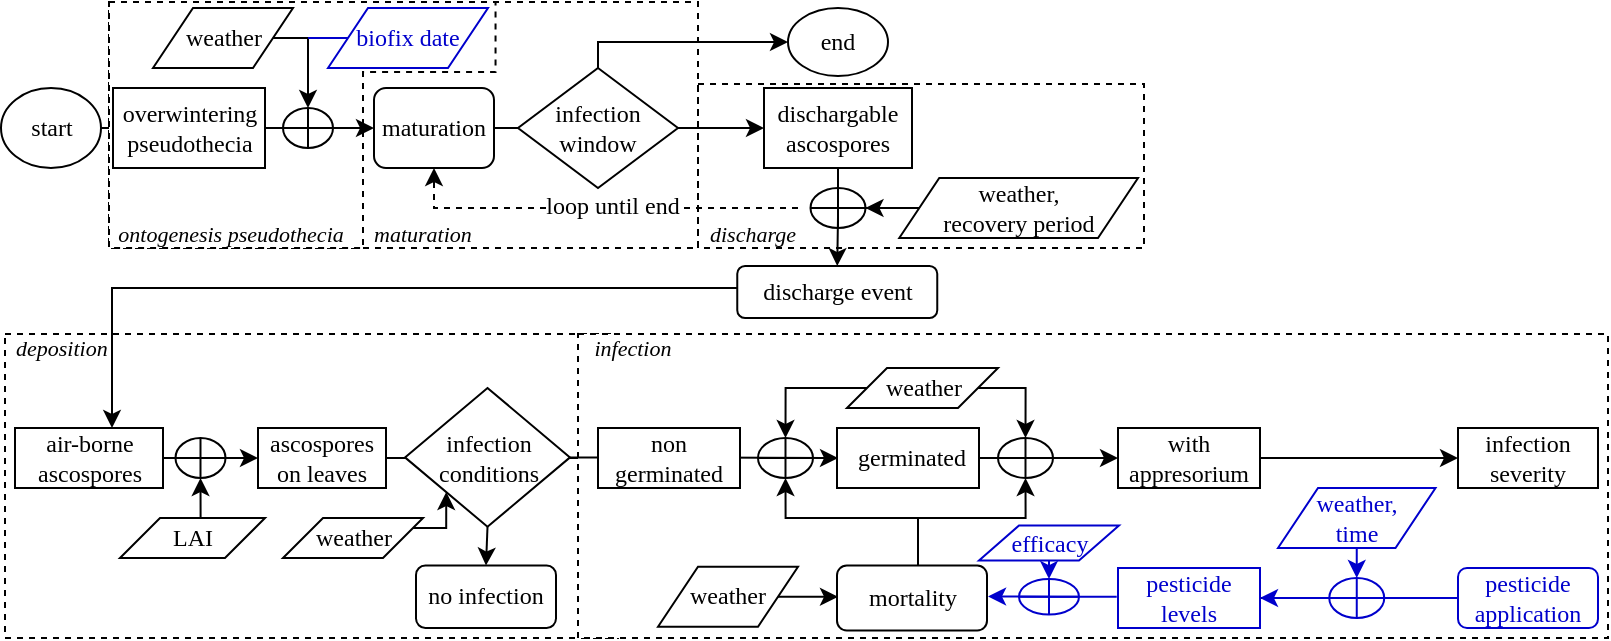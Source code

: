 <mxfile version="26.2.14">
  <diagram id="C5RBs43oDa-KdzZeNtuy" name="Page-1">
    <mxGraphModel dx="1188" dy="647" grid="1" gridSize="10" guides="1" tooltips="1" connect="1" arrows="1" fold="1" page="1" pageScale="1" pageWidth="827" pageHeight="1169" math="0" shadow="0">
      <root>
        <mxCell id="WIyWlLk6GJQsqaUBKTNV-0" />
        <mxCell id="WIyWlLk6GJQsqaUBKTNV-1" parent="WIyWlLk6GJQsqaUBKTNV-0" />
        <mxCell id="WfUPQIMs4kQUlM3TKjNA-17" value="" style="rounded=0;whiteSpace=wrap;html=1;dashed=1;" parent="WIyWlLk6GJQsqaUBKTNV-1" vertex="1">
          <mxGeometry x="350" y="78" width="223" height="82" as="geometry" />
        </mxCell>
        <mxCell id="WfUPQIMs4kQUlM3TKjNA-12" value="" style="rounded=0;whiteSpace=wrap;html=1;dashed=1;" parent="WIyWlLk6GJQsqaUBKTNV-1" vertex="1">
          <mxGeometry x="3.5" y="203" width="306.5" height="152" as="geometry" />
        </mxCell>
        <mxCell id="pIgknFnEnsm8QzmO-ptJ-78" value="" style="edgeStyle=orthogonalEdgeStyle;rounded=0;orthogonalLoop=1;jettySize=auto;html=1;exitX=0.5;exitY=1;exitDx=0;exitDy=0;entryX=0.75;entryY=0;entryDx=0;entryDy=0;" parent="WIyWlLk6GJQsqaUBKTNV-1" edge="1">
          <mxGeometry relative="1" as="geometry">
            <mxPoint x="57" y="250" as="targetPoint" />
            <Array as="points">
              <mxPoint x="413" y="180" />
              <mxPoint x="57" y="180" />
            </Array>
            <mxPoint x="412.63" y="190" as="sourcePoint" />
          </mxGeometry>
        </mxCell>
        <mxCell id="5mpgaOhmx2K6TdilGUXI-13" value="&lt;font face=&quot;Times New Roman&quot;&gt;discharge event&lt;/font&gt;" style="rounded=1;whiteSpace=wrap;html=1;fontSize=12;glass=0;strokeWidth=1;shadow=0;" parent="WIyWlLk6GJQsqaUBKTNV-1" vertex="1">
          <mxGeometry x="369.63" y="169" width="100" height="26" as="geometry" />
        </mxCell>
        <mxCell id="pIgknFnEnsm8QzmO-ptJ-141" value="" style="edgeStyle=orthogonalEdgeStyle;rounded=0;orthogonalLoop=1;jettySize=auto;html=1;entryX=0;entryY=0.5;entryDx=0;entryDy=0;" parent="WIyWlLk6GJQsqaUBKTNV-1" source="5mpgaOhmx2K6TdilGUXI-20" target="5mpgaOhmx2K6TdilGUXI-50" edge="1">
          <mxGeometry relative="1" as="geometry" />
        </mxCell>
        <mxCell id="5mpgaOhmx2K6TdilGUXI-20" value="&lt;font face=&quot;Times New Roman&quot;&gt;air-borne&lt;/font&gt;&lt;div&gt;&lt;font face=&quot;Times New Roman&quot;&gt;ascospores&lt;/font&gt;&lt;/div&gt;" style="rounded=0;whiteSpace=wrap;html=1;fontSize=12;glass=0;strokeWidth=1;shadow=0;" parent="WIyWlLk6GJQsqaUBKTNV-1" vertex="1">
          <mxGeometry x="8.5" y="250" width="74" height="30" as="geometry" />
        </mxCell>
        <mxCell id="pIgknFnEnsm8QzmO-ptJ-136" value="" style="edgeStyle=orthogonalEdgeStyle;rounded=0;orthogonalLoop=1;jettySize=auto;html=1;entryX=1;entryY=0.5;entryDx=0;entryDy=0;" parent="WIyWlLk6GJQsqaUBKTNV-1" source="5mpgaOhmx2K6TdilGUXI-25" target="pIgknFnEnsm8QzmO-ptJ-8" edge="1">
          <mxGeometry relative="1" as="geometry">
            <Array as="points" />
          </mxGeometry>
        </mxCell>
        <mxCell id="5mpgaOhmx2K6TdilGUXI-25" value="&lt;font face=&quot;Times New Roman&quot;&gt;weather,&lt;br&gt;&lt;span style=&quot;background-color: transparent; color: light-dark(rgb(0, 0, 0), rgb(255, 255, 255));&quot;&gt;recovery period&lt;/span&gt;&lt;/font&gt;" style="shape=parallelogram;perimeter=parallelogramPerimeter;whiteSpace=wrap;html=1;fixedSize=1;align=center;" parent="WIyWlLk6GJQsqaUBKTNV-1" vertex="1">
          <mxGeometry x="450.63" y="125" width="119.37" height="30" as="geometry" />
        </mxCell>
        <mxCell id="pIgknFnEnsm8QzmO-ptJ-145" style="edgeStyle=orthogonalEdgeStyle;rounded=0;orthogonalLoop=1;jettySize=auto;html=1;exitX=0.5;exitY=0;exitDx=0;exitDy=0;entryX=0.5;entryY=1;entryDx=0;entryDy=0;" parent="WIyWlLk6GJQsqaUBKTNV-1" source="5mpgaOhmx2K6TdilGUXI-31" target="5mpgaOhmx2K6TdilGUXI-89" edge="1">
          <mxGeometry relative="1" as="geometry" />
        </mxCell>
        <mxCell id="5mpgaOhmx2K6TdilGUXI-31" value="&lt;font face=&quot;Times New Roman&quot;&gt;LAI&lt;/font&gt;" style="shape=parallelogram;perimeter=parallelogramPerimeter;whiteSpace=wrap;html=1;fixedSize=1;" parent="WIyWlLk6GJQsqaUBKTNV-1" vertex="1">
          <mxGeometry x="61" y="295" width="72.5" height="20" as="geometry" />
        </mxCell>
        <mxCell id="pIgknFnEnsm8QzmO-ptJ-45" value="" style="edgeStyle=orthogonalEdgeStyle;rounded=0;orthogonalLoop=1;jettySize=auto;html=1;" parent="WIyWlLk6GJQsqaUBKTNV-1" source="pIgknFnEnsm8QzmO-ptJ-51" target="5mpgaOhmx2K6TdilGUXI-41" edge="1">
          <mxGeometry relative="1" as="geometry" />
        </mxCell>
        <mxCell id="pIgknFnEnsm8QzmO-ptJ-98" style="edgeStyle=orthogonalEdgeStyle;rounded=0;orthogonalLoop=1;jettySize=auto;html=1;exitX=0.5;exitY=1;exitDx=0;exitDy=0;entryX=0.5;entryY=0;entryDx=0;entryDy=0;" parent="WIyWlLk6GJQsqaUBKTNV-1" source="5mpgaOhmx2K6TdilGUXI-36" target="pIgknFnEnsm8QzmO-ptJ-97" edge="1">
          <mxGeometry relative="1" as="geometry" />
        </mxCell>
        <mxCell id="WfUPQIMs4kQUlM3TKjNA-15" value="" style="edgeStyle=orthogonalEdgeStyle;rounded=0;orthogonalLoop=1;jettySize=auto;html=1;" parent="WIyWlLk6GJQsqaUBKTNV-1" source="5mpgaOhmx2K6TdilGUXI-50" target="5mpgaOhmx2K6TdilGUXI-38" edge="1">
          <mxGeometry relative="1" as="geometry" />
        </mxCell>
        <mxCell id="5mpgaOhmx2K6TdilGUXI-50" value="&lt;font face=&quot;Times New Roman&quot;&gt;ascospores on leaves&lt;/font&gt;" style="rounded=0;whiteSpace=wrap;html=1;fontSize=12;glass=0;strokeWidth=1;shadow=0;" parent="WIyWlLk6GJQsqaUBKTNV-1" vertex="1">
          <mxGeometry x="130" y="250" width="64" height="30" as="geometry" />
        </mxCell>
        <mxCell id="6dCjVsRnEGVFP1sll2dR-43" value="" style="edgeStyle=orthogonalEdgeStyle;rounded=0;orthogonalLoop=1;jettySize=auto;html=1;entryX=0;entryY=0.5;entryDx=0;entryDy=0;" parent="WIyWlLk6GJQsqaUBKTNV-1" source="pIgknFnEnsm8QzmO-ptJ-27" target="5mpgaOhmx2K6TdilGUXI-0" edge="1">
          <mxGeometry relative="1" as="geometry" />
        </mxCell>
        <mxCell id="pIgknFnEnsm8QzmO-ptJ-27" value="&lt;font face=&quot;Times New Roman&quot;&gt;maturation&lt;/font&gt;" style="rounded=1;whiteSpace=wrap;html=1;fontSize=12;glass=0;strokeWidth=1;shadow=0;" parent="WIyWlLk6GJQsqaUBKTNV-1" vertex="1">
          <mxGeometry x="188" y="80" width="60" height="40" as="geometry" />
        </mxCell>
        <mxCell id="pIgknFnEnsm8QzmO-ptJ-113" value="" style="edgeStyle=orthogonalEdgeStyle;rounded=0;orthogonalLoop=1;jettySize=auto;html=1;dashed=1;entryX=0.5;entryY=1;entryDx=0;entryDy=0;" parent="WIyWlLk6GJQsqaUBKTNV-1" target="pIgknFnEnsm8QzmO-ptJ-27" edge="1">
          <mxGeometry relative="1" as="geometry">
            <mxPoint x="400" y="140" as="sourcePoint" />
            <mxPoint x="225" y="120" as="targetPoint" />
            <Array as="points">
              <mxPoint x="218" y="140" />
            </Array>
          </mxGeometry>
        </mxCell>
        <mxCell id="pIgknFnEnsm8QzmO-ptJ-120" value="&lt;font style=&quot;font-size: 12px;&quot; face=&quot;Times New Roman&quot;&gt;loop until end&lt;/font&gt;" style="edgeLabel;html=1;align=center;verticalAlign=middle;resizable=0;points=[];" parent="pIgknFnEnsm8QzmO-ptJ-113" vertex="1" connectable="0">
          <mxGeometry x="0.191" y="-3" relative="1" as="geometry">
            <mxPoint x="27" y="2" as="offset" />
          </mxGeometry>
        </mxCell>
        <mxCell id="pIgknFnEnsm8QzmO-ptJ-8" value="" style="shape=orEllipse;perimeter=ellipsePerimeter;whiteSpace=wrap;html=1;backgroundOutline=1;" parent="WIyWlLk6GJQsqaUBKTNV-1" vertex="1">
          <mxGeometry x="406.25" y="130" width="27.5" height="20" as="geometry" />
        </mxCell>
        <mxCell id="pIgknFnEnsm8QzmO-ptJ-97" value="&lt;font face=&quot;Times New Roman&quot;&gt;no infection&lt;/font&gt;" style="rounded=1;whiteSpace=wrap;html=1;fontSize=12;glass=0;strokeWidth=1;shadow=0;" parent="WIyWlLk6GJQsqaUBKTNV-1" vertex="1">
          <mxGeometry x="209" y="318.75" width="70" height="31.25" as="geometry" />
        </mxCell>
        <mxCell id="pIgknFnEnsm8QzmO-ptJ-132" style="edgeStyle=orthogonalEdgeStyle;rounded=0;orthogonalLoop=1;jettySize=auto;html=1;exitX=0.5;exitY=0;exitDx=0;exitDy=0;entryX=0;entryY=0.5;entryDx=0;entryDy=0;" parent="WIyWlLk6GJQsqaUBKTNV-1" source="pIgknFnEnsm8QzmO-ptJ-30" target="6dCjVsRnEGVFP1sll2dR-8" edge="1">
          <mxGeometry relative="1" as="geometry">
            <Array as="points">
              <mxPoint x="300" y="57" />
            </Array>
            <mxPoint x="383" y="60" as="targetPoint" />
          </mxGeometry>
        </mxCell>
        <mxCell id="pIgknFnEnsm8QzmO-ptJ-30" value="&lt;font face=&quot;Times New Roman&quot;&gt;infection window&lt;/font&gt;" style="rhombus;whiteSpace=wrap;html=1;" parent="WIyWlLk6GJQsqaUBKTNV-1" vertex="1">
          <mxGeometry x="260" y="70" width="80" height="60" as="geometry" />
        </mxCell>
        <mxCell id="5mpgaOhmx2K6TdilGUXI-89" value="" style="shape=orEllipse;perimeter=ellipsePerimeter;whiteSpace=wrap;html=1;backgroundOutline=1;" parent="WIyWlLk6GJQsqaUBKTNV-1" vertex="1">
          <mxGeometry x="88.75" y="255" width="25" height="20" as="geometry" />
        </mxCell>
        <mxCell id="6dCjVsRnEGVFP1sll2dR-5" style="edgeStyle=orthogonalEdgeStyle;rounded=0;orthogonalLoop=1;jettySize=auto;html=1;exitX=0.5;exitY=1;exitDx=0;exitDy=0;entryX=0.5;entryY=0;entryDx=0;entryDy=0;" parent="WIyWlLk6GJQsqaUBKTNV-1" source="5mpgaOhmx2K6TdilGUXI-0" target="5mpgaOhmx2K6TdilGUXI-13" edge="1">
          <mxGeometry relative="1" as="geometry" />
        </mxCell>
        <mxCell id="5mpgaOhmx2K6TdilGUXI-0" value="&lt;font face=&quot;Times New Roman&quot;&gt;dischargable ascospores&lt;/font&gt;" style="rounded=0;whiteSpace=wrap;html=1;fontSize=12;glass=0;strokeWidth=1;shadow=0;" parent="WIyWlLk6GJQsqaUBKTNV-1" vertex="1">
          <mxGeometry x="383" y="80" width="74" height="40" as="geometry" />
        </mxCell>
        <mxCell id="5mpgaOhmx2K6TdilGUXI-36" value="&lt;div&gt;&lt;font face=&quot;Times New Roman&quot;&gt;infection conditions&lt;/font&gt;&lt;/div&gt;" style="rhombus;whiteSpace=wrap;html=1;" parent="WIyWlLk6GJQsqaUBKTNV-1" vertex="1">
          <mxGeometry x="203.5" y="230" width="82.5" height="69.38" as="geometry" />
        </mxCell>
        <mxCell id="6dCjVsRnEGVFP1sll2dR-8" value="&lt;font face=&quot;Times New Roman&quot;&gt;end&lt;/font&gt;" style="ellipse;whiteSpace=wrap;html=1;" parent="WIyWlLk6GJQsqaUBKTNV-1" vertex="1">
          <mxGeometry x="395" y="40" width="50" height="34" as="geometry" />
        </mxCell>
        <mxCell id="6dCjVsRnEGVFP1sll2dR-27" style="edgeStyle=orthogonalEdgeStyle;rounded=0;orthogonalLoop=1;jettySize=auto;html=1;exitX=0.5;exitY=1;exitDx=0;exitDy=0;entryX=0.487;entryY=0.975;entryDx=0;entryDy=0;entryPerimeter=0;strokeColor=#000000;" parent="WIyWlLk6GJQsqaUBKTNV-1" source="6dCjVsRnEGVFP1sll2dR-10" target="6dCjVsRnEGVFP1sll2dR-10" edge="1">
          <mxGeometry relative="1" as="geometry" />
        </mxCell>
        <mxCell id="WfUPQIMs4kQUlM3TKjNA-19" value="" style="edgeStyle=orthogonalEdgeStyle;rounded=0;orthogonalLoop=1;jettySize=auto;html=1;entryX=0;entryY=1;entryDx=0;entryDy=0;" parent="WIyWlLk6GJQsqaUBKTNV-1" source="6dCjVsRnEGVFP1sll2dR-29" target="5mpgaOhmx2K6TdilGUXI-36" edge="1">
          <mxGeometry relative="1" as="geometry">
            <Array as="points">
              <mxPoint x="224" y="300" />
            </Array>
          </mxGeometry>
        </mxCell>
        <mxCell id="6dCjVsRnEGVFP1sll2dR-29" value="&lt;font face=&quot;Times New Roman&quot;&gt;weather&lt;/font&gt;" style="shape=parallelogram;perimeter=parallelogramPerimeter;whiteSpace=wrap;html=1;fixedSize=1;" parent="WIyWlLk6GJQsqaUBKTNV-1" vertex="1">
          <mxGeometry x="142.5" y="295" width="70" height="20" as="geometry" />
        </mxCell>
        <mxCell id="Zl475aY2CKrkZ-9P4qvY-4" value="" style="rounded=0;whiteSpace=wrap;html=1;dashed=1;fillColor=#FFFFFF;" parent="WIyWlLk6GJQsqaUBKTNV-1" vertex="1">
          <mxGeometry x="290" y="203" width="515" height="152" as="geometry" />
        </mxCell>
        <mxCell id="WfUPQIMs4kQUlM3TKjNA-2" value="" style="edgeStyle=orthogonalEdgeStyle;rounded=0;orthogonalLoop=1;jettySize=auto;html=1;" parent="WIyWlLk6GJQsqaUBKTNV-1" source="WfUPQIMs4kQUlM3TKjNA-1" target="pIgknFnEnsm8QzmO-ptJ-0" edge="1">
          <mxGeometry relative="1" as="geometry" />
        </mxCell>
        <mxCell id="WfUPQIMs4kQUlM3TKjNA-1" value="&lt;font face=&quot;Times New Roman&quot;&gt;start&lt;/font&gt;" style="ellipse;whiteSpace=wrap;html=1;" parent="WIyWlLk6GJQsqaUBKTNV-1" vertex="1">
          <mxGeometry x="1.5" y="80" width="50" height="40" as="geometry" />
        </mxCell>
        <mxCell id="WfUPQIMs4kQUlM3TKjNA-9" value="" style="rounded=0;whiteSpace=wrap;html=1;dashed=1;fillColor=none;" parent="WIyWlLk6GJQsqaUBKTNV-1" vertex="1">
          <mxGeometry x="55.5" y="37" width="294.5" height="123" as="geometry" />
        </mxCell>
        <mxCell id="WfUPQIMs4kQUlM3TKjNA-4" value="" style="shape=corner;whiteSpace=wrap;html=1;dx=127;dy=35;fillColor=default;dashed=1;" parent="WIyWlLk6GJQsqaUBKTNV-1" vertex="1">
          <mxGeometry x="55.5" y="37" width="193.27" height="123" as="geometry" />
        </mxCell>
        <mxCell id="5mpgaOhmx2K6TdilGUXI-3" value="&lt;p&gt;&lt;font style=&quot;color: rgb(0, 0, 204);&quot; face=&quot;Times New Roman&quot;&gt;biofix date&lt;/font&gt;&lt;/p&gt;" style="shape=parallelogram;perimeter=parallelogramPerimeter;whiteSpace=wrap;html=1;fixedSize=1;strokeColor=light-dark(#0000CC,#EDEDED);" parent="WIyWlLk6GJQsqaUBKTNV-1" vertex="1">
          <mxGeometry x="165" y="40" width="80" height="30" as="geometry" />
        </mxCell>
        <mxCell id="5mpgaOhmx2K6TdilGUXI-2" value="&lt;font face=&quot;Times New Roman&quot;&gt;weather&lt;/font&gt;" style="shape=parallelogram;perimeter=parallelogramPerimeter;whiteSpace=wrap;html=1;fixedSize=1;" parent="WIyWlLk6GJQsqaUBKTNV-1" vertex="1">
          <mxGeometry x="77.5" y="40" width="70" height="30" as="geometry" />
        </mxCell>
        <mxCell id="pIgknFnEnsm8QzmO-ptJ-4" style="edgeStyle=orthogonalEdgeStyle;rounded=0;orthogonalLoop=1;jettySize=auto;html=1;exitX=1;exitY=0.5;exitDx=0;exitDy=0;entryX=0.5;entryY=0;entryDx=0;entryDy=0;" parent="WIyWlLk6GJQsqaUBKTNV-1" source="5mpgaOhmx2K6TdilGUXI-2" target="pIgknFnEnsm8QzmO-ptJ-0" edge="1">
          <mxGeometry relative="1" as="geometry">
            <mxPoint x="150" y="90" as="targetPoint" />
            <Array as="points">
              <mxPoint x="155" y="55" />
            </Array>
          </mxGeometry>
        </mxCell>
        <mxCell id="pIgknFnEnsm8QzmO-ptJ-3" style="edgeStyle=orthogonalEdgeStyle;rounded=0;orthogonalLoop=1;jettySize=auto;html=1;exitX=0;exitY=0.5;exitDx=0;exitDy=0;strokeColor=#0000CC;endArrow=none;startFill=0;" parent="WIyWlLk6GJQsqaUBKTNV-1" source="5mpgaOhmx2K6TdilGUXI-3" edge="1">
          <mxGeometry relative="1" as="geometry">
            <Array as="points">
              <mxPoint x="155" y="55" />
            </Array>
            <mxPoint x="160" y="55" as="targetPoint" />
          </mxGeometry>
        </mxCell>
        <mxCell id="pIgknFnEnsm8QzmO-ptJ-0" value="" style="shape=orEllipse;perimeter=ellipsePerimeter;whiteSpace=wrap;html=1;backgroundOutline=1;" parent="WIyWlLk6GJQsqaUBKTNV-1" vertex="1">
          <mxGeometry x="142.5" y="90" width="25" height="20" as="geometry" />
        </mxCell>
        <mxCell id="pIgknFnEnsm8QzmO-ptJ-36" value="" style="edgeStyle=orthogonalEdgeStyle;rounded=0;orthogonalLoop=1;jettySize=auto;html=1;" parent="WIyWlLk6GJQsqaUBKTNV-1" source="WIyWlLk6GJQsqaUBKTNV-3" target="pIgknFnEnsm8QzmO-ptJ-27" edge="1">
          <mxGeometry relative="1" as="geometry">
            <Array as="points">
              <mxPoint x="180" y="100" />
              <mxPoint x="180" y="100" />
            </Array>
          </mxGeometry>
        </mxCell>
        <mxCell id="WIyWlLk6GJQsqaUBKTNV-3" value="&lt;font face=&quot;Times New Roman&quot;&gt;overwintering pseudothecia&lt;/font&gt;" style="rounded=0;whiteSpace=wrap;html=1;fontSize=12;glass=0;strokeWidth=1;shadow=0;" parent="WIyWlLk6GJQsqaUBKTNV-1" vertex="1">
          <mxGeometry x="57.5" y="80" width="76" height="40" as="geometry" />
        </mxCell>
        <mxCell id="WfUPQIMs4kQUlM3TKjNA-5" value="&lt;font style=&quot;font-size: 11px;&quot; face=&quot;Times New Roman&quot;&gt;&lt;i&gt;ontogenesis pseudothecia&lt;/i&gt;&lt;/font&gt;" style="text;html=1;align=center;verticalAlign=middle;resizable=0;points=[];autosize=1;strokeColor=none;fillColor=none;" parent="WIyWlLk6GJQsqaUBKTNV-1" vertex="1">
          <mxGeometry x="45.5" y="138" width="140" height="30" as="geometry" />
        </mxCell>
        <mxCell id="WfUPQIMs4kQUlM3TKjNA-10" value="&lt;div style=&quot;&quot;&gt;&lt;i style=&quot;font-size: 11px; font-family: &amp;quot;Times New Roman&amp;quot;; background-color: transparent; color: light-dark(rgb(0, 0, 0), rgb(255, 255, 255));&quot;&gt;maturation&lt;/i&gt;&lt;/div&gt;" style="text;html=1;align=left;verticalAlign=middle;resizable=0;points=[];autosize=1;strokeColor=none;fillColor=none;" parent="WIyWlLk6GJQsqaUBKTNV-1" vertex="1">
          <mxGeometry x="185.5" y="138" width="70" height="30" as="geometry" />
        </mxCell>
        <mxCell id="6dCjVsRnEGVFP1sll2dR-35" value="&lt;font face=&quot;Times New Roman&quot;&gt;weather&lt;/font&gt;" style="shape=parallelogram;perimeter=parallelogramPerimeter;whiteSpace=wrap;html=1;fixedSize=1;" parent="WIyWlLk6GJQsqaUBKTNV-1" vertex="1">
          <mxGeometry x="424.5" y="220" width="75.5" height="20" as="geometry" />
        </mxCell>
        <mxCell id="6dCjVsRnEGVFP1sll2dR-36" value="" style="edgeStyle=orthogonalEdgeStyle;rounded=0;orthogonalLoop=1;jettySize=auto;html=1;entryX=0.5;entryY=0;entryDx=0;entryDy=0;" parent="WIyWlLk6GJQsqaUBKTNV-1" source="6dCjVsRnEGVFP1sll2dR-35" target="pIgknFnEnsm8QzmO-ptJ-51" edge="1">
          <mxGeometry relative="1" as="geometry" />
        </mxCell>
        <mxCell id="6dCjVsRnEGVFP1sll2dR-38" value="" style="edgeStyle=orthogonalEdgeStyle;rounded=0;orthogonalLoop=1;jettySize=auto;html=1;entryX=0.5;entryY=0;entryDx=0;entryDy=0;strokeColor=#000000;" parent="WIyWlLk6GJQsqaUBKTNV-1" source="6dCjVsRnEGVFP1sll2dR-35" target="pIgknFnEnsm8QzmO-ptJ-56" edge="1">
          <mxGeometry relative="1" as="geometry">
            <Array as="points">
              <mxPoint x="514" y="230" />
            </Array>
          </mxGeometry>
        </mxCell>
        <mxCell id="pIgknFnEnsm8QzmO-ptJ-49" value="" style="edgeStyle=orthogonalEdgeStyle;rounded=0;orthogonalLoop=1;jettySize=auto;html=1;strokeColor=#000000;" parent="WIyWlLk6GJQsqaUBKTNV-1" source="5mpgaOhmx2K6TdilGUXI-42" edge="1">
          <mxGeometry relative="1" as="geometry">
            <mxPoint x="730" y="265.0" as="targetPoint" />
          </mxGeometry>
        </mxCell>
        <mxCell id="5mpgaOhmx2K6TdilGUXI-30" value="&lt;font face=&quot;Times New Roman&quot;&gt;infection severity&lt;/font&gt;" style="rounded=0;whiteSpace=wrap;html=1;fontSize=12;glass=0;strokeWidth=1;shadow=0;strokeColor=#000000;" parent="WIyWlLk6GJQsqaUBKTNV-1" vertex="1">
          <mxGeometry x="730" y="250" width="70" height="30" as="geometry" />
        </mxCell>
        <mxCell id="pIgknFnEnsm8QzmO-ptJ-51" value="" style="shape=orEllipse;perimeter=ellipsePerimeter;whiteSpace=wrap;html=1;backgroundOutline=1;" parent="WIyWlLk6GJQsqaUBKTNV-1" vertex="1">
          <mxGeometry x="380" y="255" width="27.5" height="20" as="geometry" />
        </mxCell>
        <mxCell id="pIgknFnEnsm8QzmO-ptJ-76" value="&lt;font face=&quot;Times New Roman&quot;&gt;weather&lt;/font&gt;" style="shape=parallelogram;perimeter=parallelogramPerimeter;whiteSpace=wrap;html=1;fixedSize=1;" parent="WIyWlLk6GJQsqaUBKTNV-1" vertex="1">
          <mxGeometry x="330" y="319.38" width="70" height="30" as="geometry" />
        </mxCell>
        <mxCell id="5mpgaOhmx2K6TdilGUXI-48" value="&lt;font face=&quot;Times New Roman&quot;&gt;mortality&lt;/font&gt;" style="rounded=1;whiteSpace=wrap;html=1;fontSize=12;glass=0;strokeWidth=1;shadow=0;" parent="WIyWlLk6GJQsqaUBKTNV-1" vertex="1">
          <mxGeometry x="419.5" y="318.75" width="75" height="32.5" as="geometry" />
        </mxCell>
        <mxCell id="6dCjVsRnEGVFP1sll2dR-25" value="" style="shape=orEllipse;perimeter=ellipsePerimeter;whiteSpace=wrap;html=1;backgroundOutline=1;strokeColor=#0000CC;" parent="WIyWlLk6GJQsqaUBKTNV-1" vertex="1">
          <mxGeometry x="510.5" y="325.51" width="30" height="17.75" as="geometry" />
        </mxCell>
        <mxCell id="6dCjVsRnEGVFP1sll2dR-10" value="&lt;font style=&quot;color: rgb(0, 0, 204);&quot; face=&quot;Times New Roman&quot;&gt;efficacy&lt;/font&gt;" style="shape=parallelogram;perimeter=parallelogramPerimeter;whiteSpace=wrap;html=1;fixedSize=1;strokeColor=#0000CC;" parent="WIyWlLk6GJQsqaUBKTNV-1" vertex="1">
          <mxGeometry x="490.5" y="298.75" width="70" height="17.5" as="geometry" />
        </mxCell>
        <mxCell id="5mpgaOhmx2K6TdilGUXI-42" value="&lt;font face=&quot;Times New Roman&quot;&gt;with appresorium&lt;/font&gt;" style="whiteSpace=wrap;html=1;strokeColor=#000000;" parent="WIyWlLk6GJQsqaUBKTNV-1" vertex="1">
          <mxGeometry x="560" y="250" width="71" height="30" as="geometry" />
        </mxCell>
        <mxCell id="pIgknFnEnsm8QzmO-ptJ-80" value="&lt;font style=&quot;color: rgb(0, 0, 204);&quot; face=&quot;Times New Roman&quot;&gt;pesticide application&lt;/font&gt;" style="rounded=1;whiteSpace=wrap;html=1;fontSize=12;glass=0;strokeWidth=1;shadow=0;strokeColor=#0000CC;" parent="WIyWlLk6GJQsqaUBKTNV-1" vertex="1">
          <mxGeometry x="730" y="320" width="70" height="30" as="geometry" />
        </mxCell>
        <mxCell id="ElOQ2cmN526MTnygSEBk-1" value="" style="edgeStyle=orthogonalEdgeStyle;rounded=0;orthogonalLoop=1;jettySize=auto;html=1;" edge="1" parent="WIyWlLk6GJQsqaUBKTNV-1" source="pIgknFnEnsm8QzmO-ptJ-93">
          <mxGeometry relative="1" as="geometry">
            <mxPoint x="585.63" y="335" as="targetPoint" />
          </mxGeometry>
        </mxCell>
        <mxCell id="pIgknFnEnsm8QzmO-ptJ-93" value="" style="shape=orEllipse;perimeter=ellipsePerimeter;whiteSpace=wrap;html=1;backgroundOutline=1;strokeColor=#0000CC;" parent="WIyWlLk6GJQsqaUBKTNV-1" vertex="1">
          <mxGeometry x="665.63" y="325" width="27.5" height="20" as="geometry" />
        </mxCell>
        <mxCell id="pIgknFnEnsm8QzmO-ptJ-92" value="&lt;font face=&quot;Times New Roman&quot; style=&quot;&quot;&gt;weather,&lt;/font&gt;&lt;div&gt;&lt;font face=&quot;Times New Roman&quot; style=&quot;&quot;&gt;time&lt;/font&gt;&lt;/div&gt;" style="shape=parallelogram;perimeter=parallelogramPerimeter;whiteSpace=wrap;html=1;fixedSize=1;strokeColor=#0000CC;fontColor=#0000CC;" parent="WIyWlLk6GJQsqaUBKTNV-1" vertex="1">
          <mxGeometry x="640" y="280" width="78.75" height="30" as="geometry" />
        </mxCell>
        <mxCell id="5mpgaOhmx2K6TdilGUXI-62" value="&lt;font style=&quot;color: rgb(0, 0, 204);&quot; face=&quot;Times New Roman&quot;&gt;pesticide levels&lt;/font&gt;" style="whiteSpace=wrap;html=1;strokeColor=#0000CC;" parent="WIyWlLk6GJQsqaUBKTNV-1" vertex="1">
          <mxGeometry x="560" y="320" width="71" height="30" as="geometry" />
        </mxCell>
        <mxCell id="5mpgaOhmx2K6TdilGUXI-41" value="&lt;font face=&quot;Times New Roman&quot;&gt;&amp;nbsp;germinated&lt;/font&gt;" style="whiteSpace=wrap;html=1;" parent="WIyWlLk6GJQsqaUBKTNV-1" vertex="1">
          <mxGeometry x="419.5" y="250" width="71" height="30" as="geometry" />
        </mxCell>
        <mxCell id="pIgknFnEnsm8QzmO-ptJ-55" style="edgeStyle=orthogonalEdgeStyle;rounded=0;orthogonalLoop=1;jettySize=auto;html=1;entryX=0.5;entryY=1;entryDx=0;entryDy=0;" parent="WIyWlLk6GJQsqaUBKTNV-1" source="5mpgaOhmx2K6TdilGUXI-48" target="pIgknFnEnsm8QzmO-ptJ-51" edge="1">
          <mxGeometry relative="1" as="geometry">
            <mxPoint x="460" y="295" as="targetPoint" />
            <Array as="points">
              <mxPoint x="460" y="295" />
              <mxPoint x="394" y="295" />
            </Array>
          </mxGeometry>
        </mxCell>
        <mxCell id="pIgknFnEnsm8QzmO-ptJ-56" value="" style="shape=orEllipse;perimeter=ellipsePerimeter;whiteSpace=wrap;html=1;backgroundOutline=1;strokeColor=#000000;" parent="WIyWlLk6GJQsqaUBKTNV-1" vertex="1">
          <mxGeometry x="500" y="255" width="27.5" height="20" as="geometry" />
        </mxCell>
        <mxCell id="pIgknFnEnsm8QzmO-ptJ-94" value="" style="edgeStyle=orthogonalEdgeStyle;rounded=0;orthogonalLoop=1;jettySize=auto;html=1;entryX=1;entryY=0.5;entryDx=0;entryDy=0;strokeColor=#0000CC;" parent="WIyWlLk6GJQsqaUBKTNV-1" source="pIgknFnEnsm8QzmO-ptJ-93" target="5mpgaOhmx2K6TdilGUXI-62" edge="1">
          <mxGeometry relative="1" as="geometry" />
        </mxCell>
        <mxCell id="pIgknFnEnsm8QzmO-ptJ-96" value="" style="edgeStyle=orthogonalEdgeStyle;rounded=0;orthogonalLoop=1;jettySize=auto;html=1;entryX=0.5;entryY=0;entryDx=0;entryDy=0;strokeColor=#0000CC;exitX=0.5;exitY=1;exitDx=0;exitDy=0;" parent="WIyWlLk6GJQsqaUBKTNV-1" source="pIgknFnEnsm8QzmO-ptJ-92" target="pIgknFnEnsm8QzmO-ptJ-93" edge="1">
          <mxGeometry relative="1" as="geometry">
            <mxPoint x="676" y="390" as="targetPoint" />
            <mxPoint x="680" y="320" as="sourcePoint" />
          </mxGeometry>
        </mxCell>
        <mxCell id="pIgknFnEnsm8QzmO-ptJ-119" value="" style="edgeStyle=orthogonalEdgeStyle;rounded=0;orthogonalLoop=1;jettySize=auto;html=1;entryX=1;entryY=0.5;entryDx=0;entryDy=0;endArrow=none;startFill=0;strokeColor=#0000CC;" parent="WIyWlLk6GJQsqaUBKTNV-1" target="pIgknFnEnsm8QzmO-ptJ-93" edge="1">
          <mxGeometry relative="1" as="geometry">
            <mxPoint x="730" y="335.0" as="sourcePoint" />
            <mxPoint x="641" y="335" as="targetPoint" />
          </mxGeometry>
        </mxCell>
        <mxCell id="6dCjVsRnEGVFP1sll2dR-31" value="" style="edgeStyle=orthogonalEdgeStyle;rounded=0;orthogonalLoop=1;jettySize=auto;html=1;exitX=-0.009;exitY=0.457;exitDx=0;exitDy=0;exitPerimeter=0;entryX=1.007;entryY=0.476;entryDx=0;entryDy=0;entryPerimeter=0;strokeColor=#0000CC;" parent="WIyWlLk6GJQsqaUBKTNV-1" target="5mpgaOhmx2K6TdilGUXI-48" edge="1">
          <mxGeometry relative="1" as="geometry">
            <mxPoint x="559.361" y="334.37" as="sourcePoint" />
            <mxPoint x="500" y="330" as="targetPoint" />
            <Array as="points">
              <mxPoint x="530" y="334" />
            </Array>
          </mxGeometry>
        </mxCell>
        <mxCell id="6dCjVsRnEGVFP1sll2dR-26" value="" style="edgeStyle=orthogonalEdgeStyle;rounded=0;orthogonalLoop=1;jettySize=auto;html=1;entryX=0.5;entryY=0;entryDx=0;entryDy=0;exitX=0.5;exitY=1;exitDx=0;exitDy=0;strokeColor=#0000CC;" parent="WIyWlLk6GJQsqaUBKTNV-1" source="6dCjVsRnEGVFP1sll2dR-10" target="6dCjVsRnEGVFP1sll2dR-25" edge="1">
          <mxGeometry relative="1" as="geometry">
            <mxPoint x="520" y="320" as="sourcePoint" />
          </mxGeometry>
        </mxCell>
        <mxCell id="6dCjVsRnEGVFP1sll2dR-30" value="" style="edgeStyle=orthogonalEdgeStyle;rounded=0;orthogonalLoop=1;jettySize=auto;html=1;entryX=0;entryY=0.5;entryDx=0;entryDy=0;" parent="WIyWlLk6GJQsqaUBKTNV-1" source="pIgknFnEnsm8QzmO-ptJ-76" target="5mpgaOhmx2K6TdilGUXI-48" edge="1">
          <mxGeometry relative="1" as="geometry" />
        </mxCell>
        <mxCell id="pIgknFnEnsm8QzmO-ptJ-58" style="edgeStyle=orthogonalEdgeStyle;rounded=0;orthogonalLoop=1;jettySize=auto;html=1;entryX=0.5;entryY=1;entryDx=0;entryDy=0;" parent="WIyWlLk6GJQsqaUBKTNV-1" target="pIgknFnEnsm8QzmO-ptJ-56" edge="1">
          <mxGeometry relative="1" as="geometry">
            <mxPoint x="404" y="285" as="targetPoint" />
            <mxPoint x="460" y="315" as="sourcePoint" />
            <Array as="points">
              <mxPoint x="460" y="295" />
              <mxPoint x="514" y="295" />
            </Array>
          </mxGeometry>
        </mxCell>
        <mxCell id="pIgknFnEnsm8QzmO-ptJ-62" value="" style="edgeStyle=orthogonalEdgeStyle;rounded=0;orthogonalLoop=1;jettySize=auto;html=1;strokeColor=#000000;" parent="WIyWlLk6GJQsqaUBKTNV-1" source="5mpgaOhmx2K6TdilGUXI-41" target="5mpgaOhmx2K6TdilGUXI-42" edge="1">
          <mxGeometry relative="1" as="geometry" />
        </mxCell>
        <mxCell id="6dCjVsRnEGVFP1sll2dR-4" value="&lt;font style=&quot;font-size: 11px;&quot; face=&quot;Times New Roman&quot;&gt;&lt;i&gt;infection&lt;/i&gt;&lt;/font&gt;" style="text;html=1;align=center;verticalAlign=middle;resizable=0;points=[];autosize=1;strokeColor=none;fillColor=none;" parent="WIyWlLk6GJQsqaUBKTNV-1" vertex="1">
          <mxGeometry x="287" y="195" width="60" height="30" as="geometry" />
        </mxCell>
        <mxCell id="WfUPQIMs4kQUlM3TKjNA-14" value="" style="edgeStyle=orthogonalEdgeStyle;rounded=0;orthogonalLoop=1;jettySize=auto;html=1;exitX=1;exitY=0.5;exitDx=0;exitDy=0;" parent="WIyWlLk6GJQsqaUBKTNV-1" source="5mpgaOhmx2K6TdilGUXI-36" edge="1">
          <mxGeometry relative="1" as="geometry">
            <mxPoint x="290" y="265" as="sourcePoint" />
            <mxPoint x="420" y="265" as="targetPoint" />
          </mxGeometry>
        </mxCell>
        <mxCell id="5mpgaOhmx2K6TdilGUXI-38" value="&lt;font face=&quot;Times New Roman&quot;&gt;non germinated&lt;/font&gt;" style="whiteSpace=wrap;html=1;" parent="WIyWlLk6GJQsqaUBKTNV-1" vertex="1">
          <mxGeometry x="300" y="250" width="71" height="30" as="geometry" />
        </mxCell>
        <mxCell id="WfUPQIMs4kQUlM3TKjNA-16" value="&lt;font face=&quot;Times New Roman&quot;&gt;&lt;span style=&quot;font-size: 11px;&quot;&gt;&lt;i&gt;deposition&lt;/i&gt;&lt;/span&gt;&lt;/font&gt;" style="text;html=1;align=left;verticalAlign=middle;resizable=0;points=[];autosize=1;strokeColor=none;fillColor=none;" parent="WIyWlLk6GJQsqaUBKTNV-1" vertex="1">
          <mxGeometry x="6.5" y="195" width="70" height="30" as="geometry" />
        </mxCell>
        <mxCell id="WfUPQIMs4kQUlM3TKjNA-18" value="&lt;font face=&quot;Times New Roman&quot;&gt;&lt;span style=&quot;font-size: 11px;&quot;&gt;&lt;i&gt;discharge&lt;/i&gt;&lt;/span&gt;&lt;/font&gt;" style="text;html=1;align=left;verticalAlign=middle;resizable=0;points=[];autosize=1;strokeColor=none;fillColor=none;" parent="WIyWlLk6GJQsqaUBKTNV-1" vertex="1">
          <mxGeometry x="354" y="138" width="70" height="30" as="geometry" />
        </mxCell>
      </root>
    </mxGraphModel>
  </diagram>
</mxfile>
